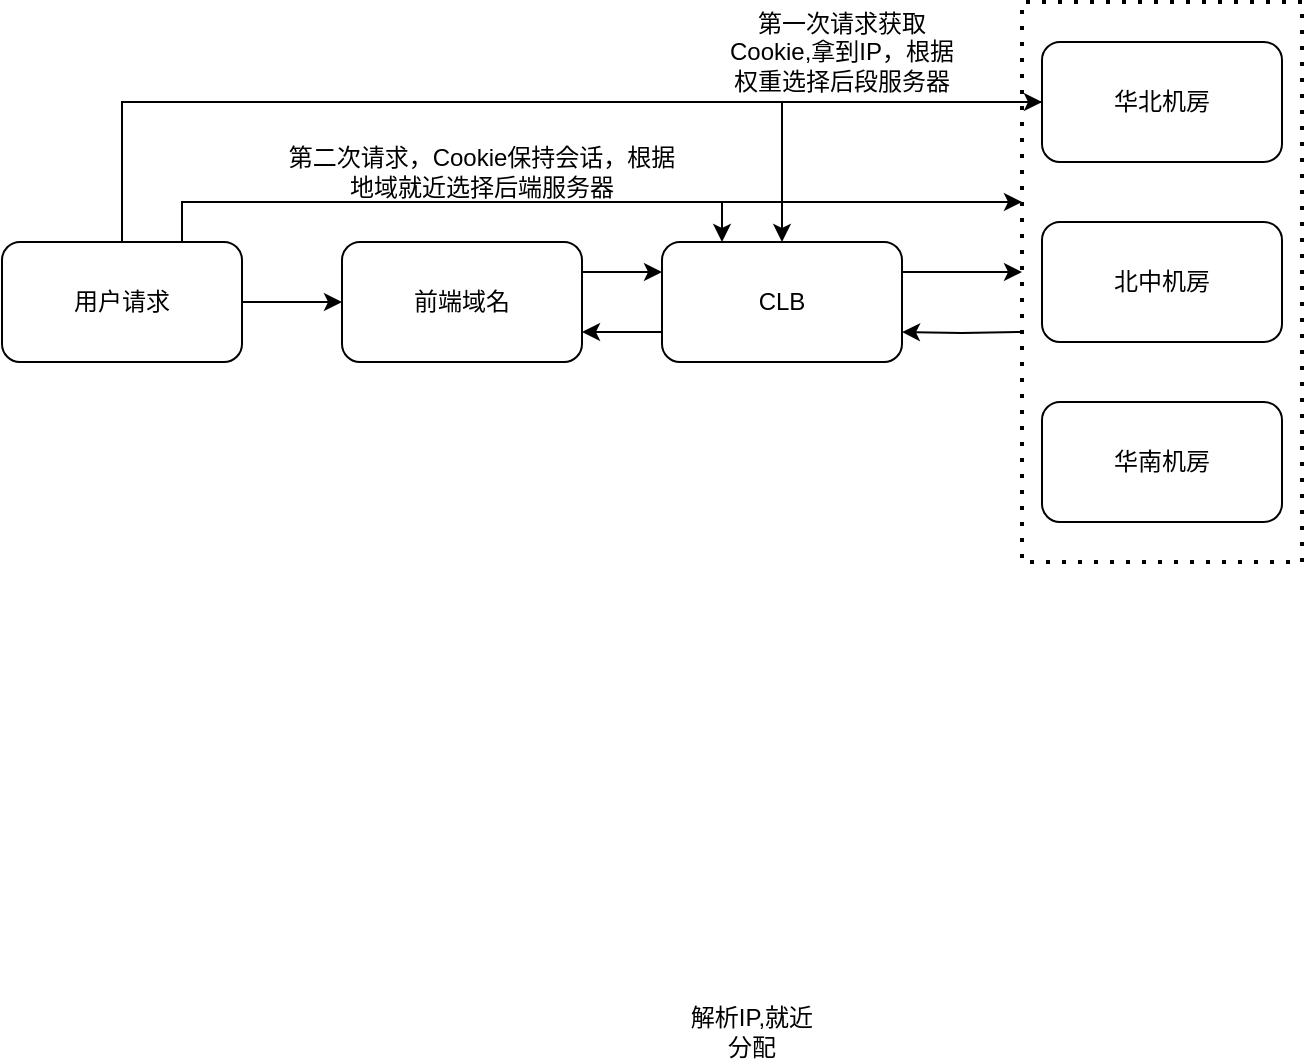 <mxfile version="20.3.3" type="github">
  <diagram id="awbKIZQKXA_6XqNhvoPY" name="第 1 页">
    <mxGraphModel dx="930" dy="528" grid="1" gridSize="10" guides="1" tooltips="1" connect="1" arrows="1" fold="1" page="1" pageScale="1" pageWidth="827" pageHeight="1169" math="0" shadow="0">
      <root>
        <mxCell id="0" />
        <mxCell id="1" parent="0" />
        <mxCell id="vbVHcU2QwuVIv3XMYrbV-3" style="edgeStyle=orthogonalEdgeStyle;rounded=0;orthogonalLoop=1;jettySize=auto;html=1;exitX=1;exitY=0.5;exitDx=0;exitDy=0;entryX=0;entryY=0.5;entryDx=0;entryDy=0;" edge="1" parent="1" source="vbVHcU2QwuVIv3XMYrbV-1" target="vbVHcU2QwuVIv3XMYrbV-2">
          <mxGeometry relative="1" as="geometry" />
        </mxCell>
        <mxCell id="vbVHcU2QwuVIv3XMYrbV-19" style="edgeStyle=orthogonalEdgeStyle;rounded=0;orthogonalLoop=1;jettySize=auto;html=1;exitX=0.75;exitY=0;exitDx=0;exitDy=0;entryX=0.25;entryY=0;entryDx=0;entryDy=0;" edge="1" parent="1" source="vbVHcU2QwuVIv3XMYrbV-1" target="vbVHcU2QwuVIv3XMYrbV-4">
          <mxGeometry relative="1" as="geometry">
            <Array as="points">
              <mxPoint x="290" y="160" />
              <mxPoint x="560" y="160" />
            </Array>
          </mxGeometry>
        </mxCell>
        <mxCell id="vbVHcU2QwuVIv3XMYrbV-1" value="用户请求" style="rounded=1;whiteSpace=wrap;html=1;" vertex="1" parent="1">
          <mxGeometry x="200" y="180" width="120" height="60" as="geometry" />
        </mxCell>
        <mxCell id="vbVHcU2QwuVIv3XMYrbV-5" style="edgeStyle=orthogonalEdgeStyle;rounded=0;orthogonalLoop=1;jettySize=auto;html=1;exitX=1;exitY=0.25;exitDx=0;exitDy=0;entryX=0;entryY=0.25;entryDx=0;entryDy=0;" edge="1" parent="1" source="vbVHcU2QwuVIv3XMYrbV-2" target="vbVHcU2QwuVIv3XMYrbV-4">
          <mxGeometry relative="1" as="geometry" />
        </mxCell>
        <mxCell id="vbVHcU2QwuVIv3XMYrbV-2" value="前端域名" style="rounded=1;whiteSpace=wrap;html=1;" vertex="1" parent="1">
          <mxGeometry x="370" y="180" width="120" height="60" as="geometry" />
        </mxCell>
        <mxCell id="vbVHcU2QwuVIv3XMYrbV-6" style="edgeStyle=orthogonalEdgeStyle;rounded=0;orthogonalLoop=1;jettySize=auto;html=1;exitX=0;exitY=0.75;exitDx=0;exitDy=0;entryX=1;entryY=0.75;entryDx=0;entryDy=0;" edge="1" parent="1" source="vbVHcU2QwuVIv3XMYrbV-4" target="vbVHcU2QwuVIv3XMYrbV-2">
          <mxGeometry relative="1" as="geometry" />
        </mxCell>
        <mxCell id="vbVHcU2QwuVIv3XMYrbV-11" style="edgeStyle=orthogonalEdgeStyle;rounded=0;orthogonalLoop=1;jettySize=auto;html=1;exitX=1;exitY=0.25;exitDx=0;exitDy=0;" edge="1" parent="1" source="vbVHcU2QwuVIv3XMYrbV-4">
          <mxGeometry relative="1" as="geometry">
            <mxPoint x="710" y="195" as="targetPoint" />
          </mxGeometry>
        </mxCell>
        <mxCell id="vbVHcU2QwuVIv3XMYrbV-15" style="edgeStyle=orthogonalEdgeStyle;rounded=0;orthogonalLoop=1;jettySize=auto;html=1;exitX=0.5;exitY=0;exitDx=0;exitDy=0;entryX=0;entryY=0.5;entryDx=0;entryDy=0;" edge="1" parent="1" source="vbVHcU2QwuVIv3XMYrbV-1" target="vbVHcU2QwuVIv3XMYrbV-7">
          <mxGeometry relative="1" as="geometry">
            <Array as="points">
              <mxPoint x="260" y="110" />
              <mxPoint x="720" y="110" />
            </Array>
          </mxGeometry>
        </mxCell>
        <mxCell id="vbVHcU2QwuVIv3XMYrbV-4" value="CLB" style="rounded=1;whiteSpace=wrap;html=1;" vertex="1" parent="1">
          <mxGeometry x="530" y="180" width="120" height="60" as="geometry" />
        </mxCell>
        <mxCell id="vbVHcU2QwuVIv3XMYrbV-16" style="edgeStyle=orthogonalEdgeStyle;rounded=0;orthogonalLoop=1;jettySize=auto;html=1;exitX=0;exitY=0.5;exitDx=0;exitDy=0;entryX=0.5;entryY=0;entryDx=0;entryDy=0;" edge="1" parent="1" source="vbVHcU2QwuVIv3XMYrbV-7" target="vbVHcU2QwuVIv3XMYrbV-4">
          <mxGeometry relative="1" as="geometry" />
        </mxCell>
        <mxCell id="vbVHcU2QwuVIv3XMYrbV-7" value="华北机房" style="rounded=1;whiteSpace=wrap;html=1;" vertex="1" parent="1">
          <mxGeometry x="720" y="80" width="120" height="60" as="geometry" />
        </mxCell>
        <mxCell id="vbVHcU2QwuVIv3XMYrbV-8" value="北中机房" style="rounded=1;whiteSpace=wrap;html=1;" vertex="1" parent="1">
          <mxGeometry x="720" y="170" width="120" height="60" as="geometry" />
        </mxCell>
        <mxCell id="vbVHcU2QwuVIv3XMYrbV-9" value="华南机房" style="rounded=1;whiteSpace=wrap;html=1;" vertex="1" parent="1">
          <mxGeometry x="720" y="260" width="120" height="60" as="geometry" />
        </mxCell>
        <mxCell id="vbVHcU2QwuVIv3XMYrbV-10" value="" style="endArrow=none;dashed=1;html=1;dashPattern=1 3;strokeWidth=2;rounded=0;" edge="1" parent="1">
          <mxGeometry width="50" height="50" relative="1" as="geometry">
            <mxPoint x="850" y="60" as="sourcePoint" />
            <mxPoint x="850" y="60" as="targetPoint" />
            <Array as="points">
              <mxPoint x="780" y="60" />
              <mxPoint x="710" y="60" />
              <mxPoint x="710" y="340" />
              <mxPoint x="850" y="340" />
            </Array>
          </mxGeometry>
        </mxCell>
        <mxCell id="vbVHcU2QwuVIv3XMYrbV-12" style="edgeStyle=orthogonalEdgeStyle;rounded=0;orthogonalLoop=1;jettySize=auto;html=1;entryX=1;entryY=0.75;entryDx=0;entryDy=0;" edge="1" parent="1" target="vbVHcU2QwuVIv3XMYrbV-4">
          <mxGeometry relative="1" as="geometry">
            <mxPoint x="720" y="205" as="targetPoint" />
            <mxPoint x="710" y="225" as="sourcePoint" />
          </mxGeometry>
        </mxCell>
        <mxCell id="vbVHcU2QwuVIv3XMYrbV-13" value="第一次请求获取Cookie,拿到IP，根据权重选择后段服务器" style="text;html=1;strokeColor=none;fillColor=none;align=center;verticalAlign=middle;whiteSpace=wrap;rounded=0;" vertex="1" parent="1">
          <mxGeometry x="560" y="70" width="120" height="30" as="geometry" />
        </mxCell>
        <mxCell id="vbVHcU2QwuVIv3XMYrbV-14" value="解析IP,就近分配" style="text;html=1;strokeColor=none;fillColor=none;align=center;verticalAlign=middle;whiteSpace=wrap;rounded=0;" vertex="1" parent="1">
          <mxGeometry x="540" y="560" width="70" height="30" as="geometry" />
        </mxCell>
        <mxCell id="vbVHcU2QwuVIv3XMYrbV-18" value="第二次请求，Cookie保持会话，根据地域就近选择后端服务器" style="text;html=1;strokeColor=none;fillColor=none;align=center;verticalAlign=middle;whiteSpace=wrap;rounded=0;" vertex="1" parent="1">
          <mxGeometry x="340" y="130" width="200" height="30" as="geometry" />
        </mxCell>
        <mxCell id="vbVHcU2QwuVIv3XMYrbV-20" value="" style="endArrow=classic;html=1;rounded=0;" edge="1" parent="1">
          <mxGeometry width="50" height="50" relative="1" as="geometry">
            <mxPoint x="560" y="160" as="sourcePoint" />
            <mxPoint x="710" y="160" as="targetPoint" />
          </mxGeometry>
        </mxCell>
      </root>
    </mxGraphModel>
  </diagram>
</mxfile>

